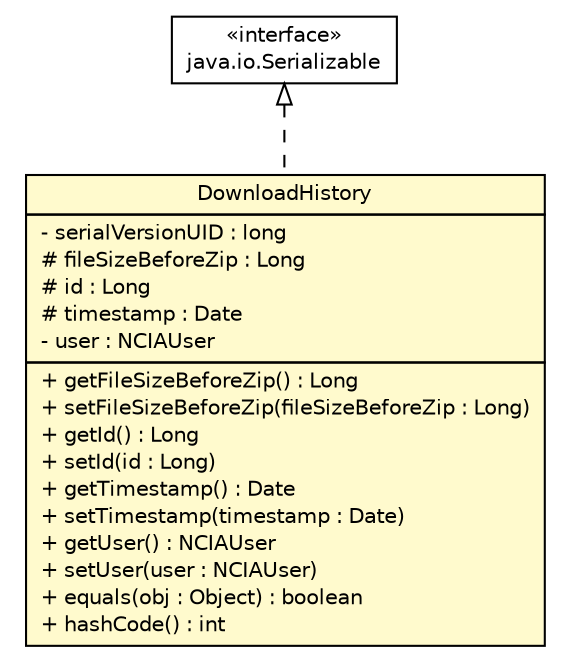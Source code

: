 #!/usr/local/bin/dot
#
# Class diagram 
# Generated by UmlGraph version 4.8 (http://www.spinellis.gr/sw/umlgraph)
#

digraph G {
	edge [fontname="Helvetica",fontsize=10,labelfontname="Helvetica",labelfontsize=10];
	node [fontname="Helvetica",fontsize=10,shape=plaintext];
	// gov.nih.nci.ncia.updateabledomain.DownloadHistory
	c58289 [label=<<table border="0" cellborder="1" cellspacing="0" cellpadding="2" port="p" bgcolor="lemonChiffon" href="./DownloadHistory.html">
		<tr><td><table border="0" cellspacing="0" cellpadding="1">
			<tr><td> DownloadHistory </td></tr>
		</table></td></tr>
		<tr><td><table border="0" cellspacing="0" cellpadding="1">
			<tr><td align="left"> - serialVersionUID : long </td></tr>
			<tr><td align="left"> # fileSizeBeforeZip : Long </td></tr>
			<tr><td align="left"> # id : Long </td></tr>
			<tr><td align="left"> # timestamp : Date </td></tr>
			<tr><td align="left"> - user : NCIAUser </td></tr>
		</table></td></tr>
		<tr><td><table border="0" cellspacing="0" cellpadding="1">
			<tr><td align="left"> + getFileSizeBeforeZip() : Long </td></tr>
			<tr><td align="left"> + setFileSizeBeforeZip(fileSizeBeforeZip : Long) </td></tr>
			<tr><td align="left"> + getId() : Long </td></tr>
			<tr><td align="left"> + setId(id : Long) </td></tr>
			<tr><td align="left"> + getTimestamp() : Date </td></tr>
			<tr><td align="left"> + setTimestamp(timestamp : Date) </td></tr>
			<tr><td align="left"> + getUser() : NCIAUser </td></tr>
			<tr><td align="left"> + setUser(user : NCIAUser) </td></tr>
			<tr><td align="left"> + equals(obj : Object) : boolean </td></tr>
			<tr><td align="left"> + hashCode() : int </td></tr>
		</table></td></tr>
		</table>>, fontname="Helvetica", fontcolor="black", fontsize=10.0];
	//gov.nih.nci.ncia.updateabledomain.DownloadHistory implements java.io.Serializable
	c58338:p -> c58289:p [dir=back,arrowtail=empty,style=dashed];
	// java.io.Serializable
	c58338 [label=<<table border="0" cellborder="1" cellspacing="0" cellpadding="2" port="p" href="http://java.sun.com/j2se/1.4.2/docs/api/java/io/Serializable.html">
		<tr><td><table border="0" cellspacing="0" cellpadding="1">
			<tr><td> &laquo;interface&raquo; </td></tr>
			<tr><td> java.io.Serializable </td></tr>
		</table></td></tr>
		</table>>, fontname="Helvetica", fontcolor="black", fontsize=10.0];
}

